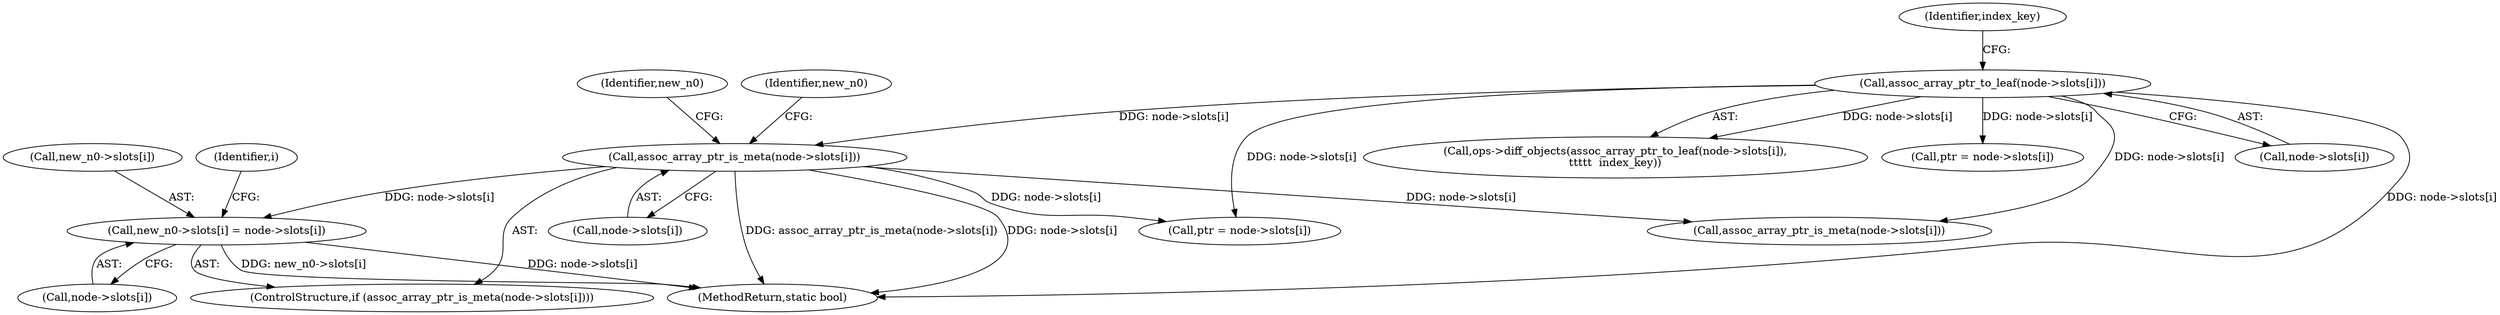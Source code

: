 digraph "0_linux_8d4a2ec1e0b41b0cf9a0c5cd4511da7f8e4f3de2@array" {
"1000552" [label="(Call,new_n0->slots[i] = node->slots[i])"];
"1000546" [label="(Call,assoc_array_ptr_is_meta(node->slots[i]))"];
"1001020" [label="(Call,assoc_array_ptr_to_leaf(node->slots[i]))"];
"1000546" [label="(Call,assoc_array_ptr_is_meta(node->slots[i]))"];
"1000544" [label="(Identifier,i)"];
"1001019" [label="(Call,ops->diff_objects(assoc_array_ptr_to_leaf(node->slots[i]),\n\t\t\t\t\t  index_key))"];
"1000567" [label="(Identifier,new_n0)"];
"1000547" [label="(Call,node->slots[i])"];
"1000552" [label="(Call,new_n0->slots[i] = node->slots[i])"];
"1001204" [label="(Call,ptr = node->slots[i])"];
"1001251" [label="(MethodReturn,static bool)"];
"1001020" [label="(Call,assoc_array_ptr_to_leaf(node->slots[i]))"];
"1000555" [label="(Identifier,new_n0)"];
"1000747" [label="(Call,ptr = node->slots[i])"];
"1000605" [label="(Call,assoc_array_ptr_is_meta(node->slots[i]))"];
"1001021" [label="(Call,node->slots[i])"];
"1000558" [label="(Call,node->slots[i])"];
"1001026" [label="(Identifier,index_key)"];
"1000545" [label="(ControlStructure,if (assoc_array_ptr_is_meta(node->slots[i])))"];
"1000553" [label="(Call,new_n0->slots[i])"];
"1000552" -> "1000545"  [label="AST: "];
"1000552" -> "1000558"  [label="CFG: "];
"1000553" -> "1000552"  [label="AST: "];
"1000558" -> "1000552"  [label="AST: "];
"1000544" -> "1000552"  [label="CFG: "];
"1000552" -> "1001251"  [label="DDG: new_n0->slots[i]"];
"1000552" -> "1001251"  [label="DDG: node->slots[i]"];
"1000546" -> "1000552"  [label="DDG: node->slots[i]"];
"1000546" -> "1000545"  [label="AST: "];
"1000546" -> "1000547"  [label="CFG: "];
"1000547" -> "1000546"  [label="AST: "];
"1000555" -> "1000546"  [label="CFG: "];
"1000567" -> "1000546"  [label="CFG: "];
"1000546" -> "1001251"  [label="DDG: assoc_array_ptr_is_meta(node->slots[i])"];
"1000546" -> "1001251"  [label="DDG: node->slots[i]"];
"1001020" -> "1000546"  [label="DDG: node->slots[i]"];
"1000546" -> "1000605"  [label="DDG: node->slots[i]"];
"1000546" -> "1000747"  [label="DDG: node->slots[i]"];
"1001020" -> "1001019"  [label="AST: "];
"1001020" -> "1001021"  [label="CFG: "];
"1001021" -> "1001020"  [label="AST: "];
"1001026" -> "1001020"  [label="CFG: "];
"1001020" -> "1001251"  [label="DDG: node->slots[i]"];
"1001020" -> "1000605"  [label="DDG: node->slots[i]"];
"1001020" -> "1000747"  [label="DDG: node->slots[i]"];
"1001020" -> "1001019"  [label="DDG: node->slots[i]"];
"1001020" -> "1001204"  [label="DDG: node->slots[i]"];
}
